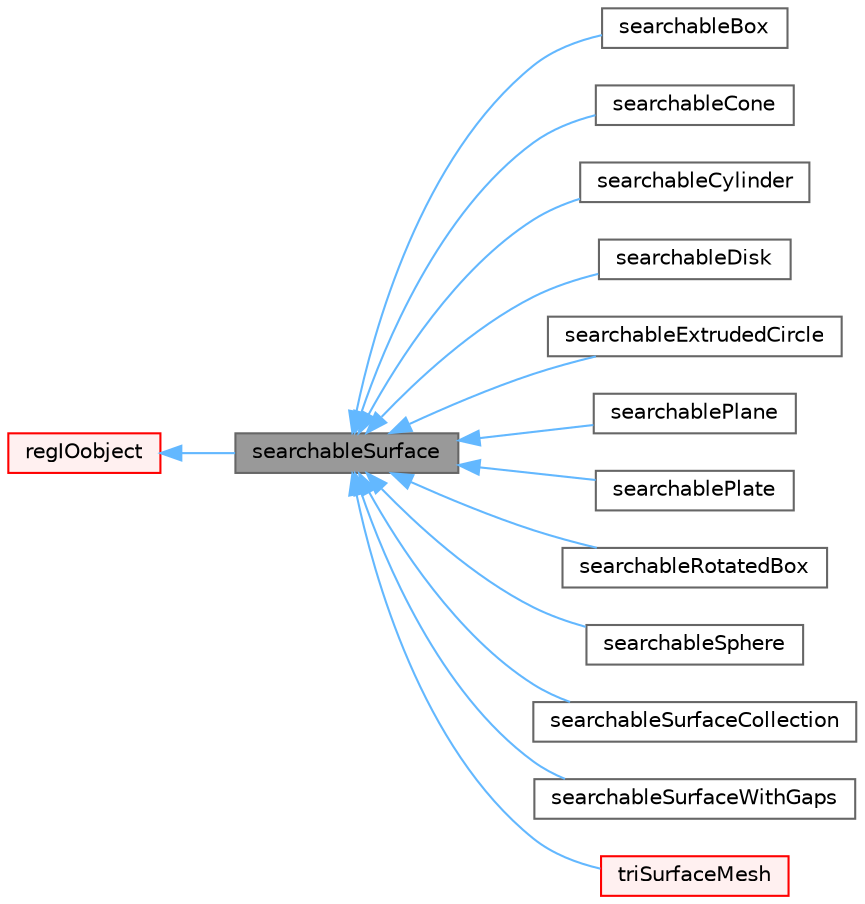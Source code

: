digraph "searchableSurface"
{
 // LATEX_PDF_SIZE
  bgcolor="transparent";
  edge [fontname=Helvetica,fontsize=10,labelfontname=Helvetica,labelfontsize=10];
  node [fontname=Helvetica,fontsize=10,shape=box,height=0.2,width=0.4];
  rankdir="LR";
  Node1 [id="Node000001",label="searchableSurface",height=0.2,width=0.4,color="gray40", fillcolor="grey60", style="filled", fontcolor="black",tooltip="Base class of (analytical or triangulated) surface. Encapsulates all the search routines...."];
  Node2 -> Node1 [id="edge1_Node000001_Node000002",dir="back",color="steelblue1",style="solid",tooltip=" "];
  Node2 [id="Node000002",label="regIOobject",height=0.2,width=0.4,color="red", fillcolor="#FFF0F0", style="filled",URL="$classFoam_1_1regIOobject.html",tooltip="regIOobject is an abstract class derived from IOobject to handle automatic object registration with t..."];
  Node1 -> Node5 [id="edge2_Node000001_Node000005",dir="back",color="steelblue1",style="solid",tooltip=" "];
  Node5 [id="Node000005",label="searchableBox",height=0.2,width=0.4,color="gray40", fillcolor="white", style="filled",URL="$classFoam_1_1searchableBox.html",tooltip="Searching on bounding box."];
  Node1 -> Node6 [id="edge3_Node000001_Node000006",dir="back",color="steelblue1",style="solid",tooltip=" "];
  Node6 [id="Node000006",label="searchableCone",height=0.2,width=0.4,color="gray40", fillcolor="white", style="filled",URL="$classFoam_1_1searchableCone.html",tooltip="Searching on (optionally hollow) cone."];
  Node1 -> Node7 [id="edge4_Node000001_Node000007",dir="back",color="steelblue1",style="solid",tooltip=" "];
  Node7 [id="Node000007",label="searchableCylinder",height=0.2,width=0.4,color="gray40", fillcolor="white", style="filled",URL="$classFoam_1_1searchableCylinder.html",tooltip="Searching on a cylinder."];
  Node1 -> Node8 [id="edge5_Node000001_Node000008",dir="back",color="steelblue1",style="solid",tooltip=" "];
  Node8 [id="Node000008",label="searchableDisk",height=0.2,width=0.4,color="gray40", fillcolor="white", style="filled",URL="$classFoam_1_1searchableDisk.html",tooltip="Searching on circular disk given as origin, normal (gets normalised) and radius. Optionally it can be..."];
  Node1 -> Node9 [id="edge6_Node000001_Node000009",dir="back",color="steelblue1",style="solid",tooltip=" "];
  Node9 [id="Node000009",label="searchableExtrudedCircle",height=0.2,width=0.4,color="gray40", fillcolor="white", style="filled",URL="$classFoam_1_1searchableExtrudedCircle.html",tooltip="Searching on edgeMesh with constant radius."];
  Node1 -> Node10 [id="edge7_Node000001_Node000010",dir="back",color="steelblue1",style="solid",tooltip=" "];
  Node10 [id="Node000010",label="searchablePlane",height=0.2,width=0.4,color="gray40", fillcolor="white", style="filled",URL="$classFoam_1_1searchablePlane.html",tooltip="Searching on (infinite) plane. The dictionary specifications are identical to the Foam::plane require..."];
  Node1 -> Node11 [id="edge8_Node000001_Node000011",dir="back",color="steelblue1",style="solid",tooltip=" "];
  Node11 [id="Node000011",label="searchablePlate",height=0.2,width=0.4,color="gray40", fillcolor="white", style="filled",URL="$classFoam_1_1searchablePlate.html",tooltip="Searching on finite plate. Plate has to be aligned with coordinate axes. Plate defined as origin and ..."];
  Node1 -> Node12 [id="edge9_Node000001_Node000012",dir="back",color="steelblue1",style="solid",tooltip=" "];
  Node12 [id="Node000012",label="searchableRotatedBox",height=0.2,width=0.4,color="gray40", fillcolor="white", style="filled",URL="$classFoam_1_1searchableRotatedBox.html",tooltip="Searching on a rotated box."];
  Node1 -> Node13 [id="edge10_Node000001_Node000013",dir="back",color="steelblue1",style="solid",tooltip=" "];
  Node13 [id="Node000013",label="searchableSphere",height=0.2,width=0.4,color="gray40", fillcolor="white", style="filled",URL="$classFoam_1_1searchableSphere.html",tooltip="Searching on general spheroid."];
  Node1 -> Node14 [id="edge11_Node000001_Node000014",dir="back",color="steelblue1",style="solid",tooltip=" "];
  Node14 [id="Node000014",label="searchableSurfaceCollection",height=0.2,width=0.4,color="gray40", fillcolor="white", style="filled",URL="$classFoam_1_1searchableSurfaceCollection.html",tooltip="Set of transformed searchableSurfaces. Does not do boolean operations so when meshing might find part..."];
  Node1 -> Node15 [id="edge12_Node000001_Node000015",dir="back",color="steelblue1",style="solid",tooltip=" "];
  Node15 [id="Node000015",label="searchableSurfaceWithGaps",height=0.2,width=0.4,color="gray40", fillcolor="white", style="filled",URL="$classFoam_1_1searchableSurfaceWithGaps.html",tooltip="searchableSurface using multiple slightly shifted underlying surfaces to make sure pierces don't go t..."];
  Node1 -> Node16 [id="edge13_Node000001_Node000016",dir="back",color="steelblue1",style="solid",tooltip=" "];
  Node16 [id="Node000016",label="triSurfaceMesh",height=0.2,width=0.4,color="red", fillcolor="#FFF0F0", style="filled",URL="$classFoam_1_1triSurfaceMesh.html",tooltip="IOoject and searching on triSurface."];
}
